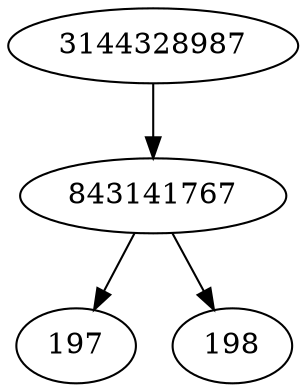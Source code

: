 strict digraph  {
3144328987;
197;
198;
843141767;
3144328987 -> 843141767;
843141767 -> 197;
843141767 -> 198;
}
